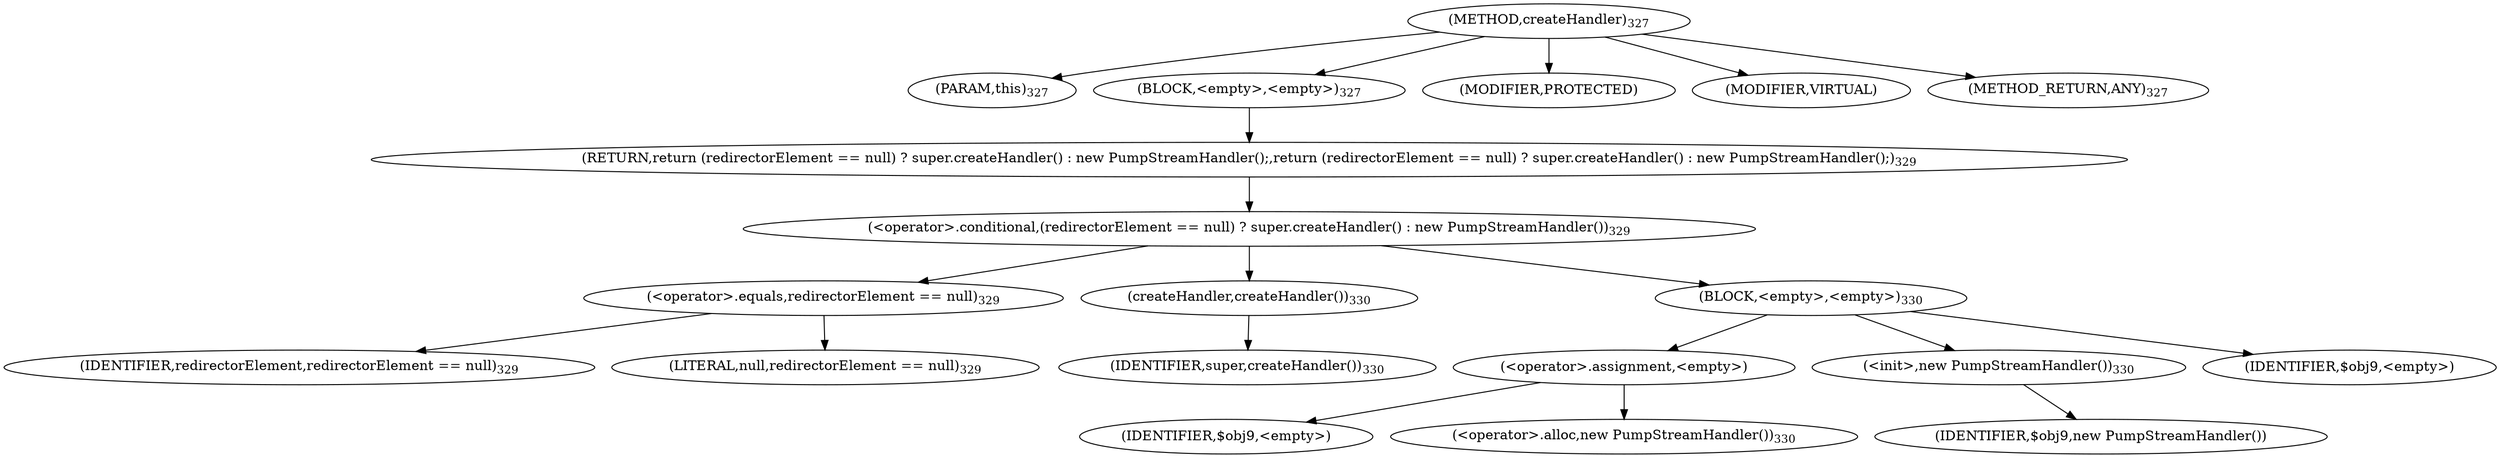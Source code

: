 digraph "createHandler" {  
"563" [label = <(METHOD,createHandler)<SUB>327</SUB>> ]
"564" [label = <(PARAM,this)<SUB>327</SUB>> ]
"565" [label = <(BLOCK,&lt;empty&gt;,&lt;empty&gt;)<SUB>327</SUB>> ]
"566" [label = <(RETURN,return (redirectorElement == null) ? super.createHandler() : new PumpStreamHandler();,return (redirectorElement == null) ? super.createHandler() : new PumpStreamHandler();)<SUB>329</SUB>> ]
"567" [label = <(&lt;operator&gt;.conditional,(redirectorElement == null) ? super.createHandler() : new PumpStreamHandler())<SUB>329</SUB>> ]
"568" [label = <(&lt;operator&gt;.equals,redirectorElement == null)<SUB>329</SUB>> ]
"569" [label = <(IDENTIFIER,redirectorElement,redirectorElement == null)<SUB>329</SUB>> ]
"570" [label = <(LITERAL,null,redirectorElement == null)<SUB>329</SUB>> ]
"571" [label = <(createHandler,createHandler())<SUB>330</SUB>> ]
"572" [label = <(IDENTIFIER,super,createHandler())<SUB>330</SUB>> ]
"573" [label = <(BLOCK,&lt;empty&gt;,&lt;empty&gt;)<SUB>330</SUB>> ]
"574" [label = <(&lt;operator&gt;.assignment,&lt;empty&gt;)> ]
"575" [label = <(IDENTIFIER,$obj9,&lt;empty&gt;)> ]
"576" [label = <(&lt;operator&gt;.alloc,new PumpStreamHandler())<SUB>330</SUB>> ]
"577" [label = <(&lt;init&gt;,new PumpStreamHandler())<SUB>330</SUB>> ]
"578" [label = <(IDENTIFIER,$obj9,new PumpStreamHandler())> ]
"579" [label = <(IDENTIFIER,$obj9,&lt;empty&gt;)> ]
"580" [label = <(MODIFIER,PROTECTED)> ]
"581" [label = <(MODIFIER,VIRTUAL)> ]
"582" [label = <(METHOD_RETURN,ANY)<SUB>327</SUB>> ]
  "563" -> "564" 
  "563" -> "565" 
  "563" -> "580" 
  "563" -> "581" 
  "563" -> "582" 
  "565" -> "566" 
  "566" -> "567" 
  "567" -> "568" 
  "567" -> "571" 
  "567" -> "573" 
  "568" -> "569" 
  "568" -> "570" 
  "571" -> "572" 
  "573" -> "574" 
  "573" -> "577" 
  "573" -> "579" 
  "574" -> "575" 
  "574" -> "576" 
  "577" -> "578" 
}

